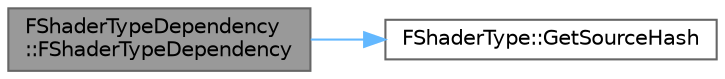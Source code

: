 digraph "FShaderTypeDependency::FShaderTypeDependency"
{
 // INTERACTIVE_SVG=YES
 // LATEX_PDF_SIZE
  bgcolor="transparent";
  edge [fontname=Helvetica,fontsize=10,labelfontname=Helvetica,labelfontsize=10];
  node [fontname=Helvetica,fontsize=10,shape=box,height=0.2,width=0.4];
  rankdir="LR";
  Node1 [id="Node000001",label="FShaderTypeDependency\l::FShaderTypeDependency",height=0.2,width=0.4,color="gray40", fillcolor="grey60", style="filled", fontcolor="black",tooltip=" "];
  Node1 -> Node2 [id="edge1_Node000001_Node000002",color="steelblue1",style="solid",tooltip=" "];
  Node2 [id="Node000002",label="FShaderType::GetSourceHash",height=0.2,width=0.4,color="grey40", fillcolor="white", style="filled",URL="$dc/d73/classFShaderType.html#a4d6be1e89b66d87f85e05f3b2dbfd0a2",tooltip="Calculates a Hash based on this shader type's source code and includes."];
}
